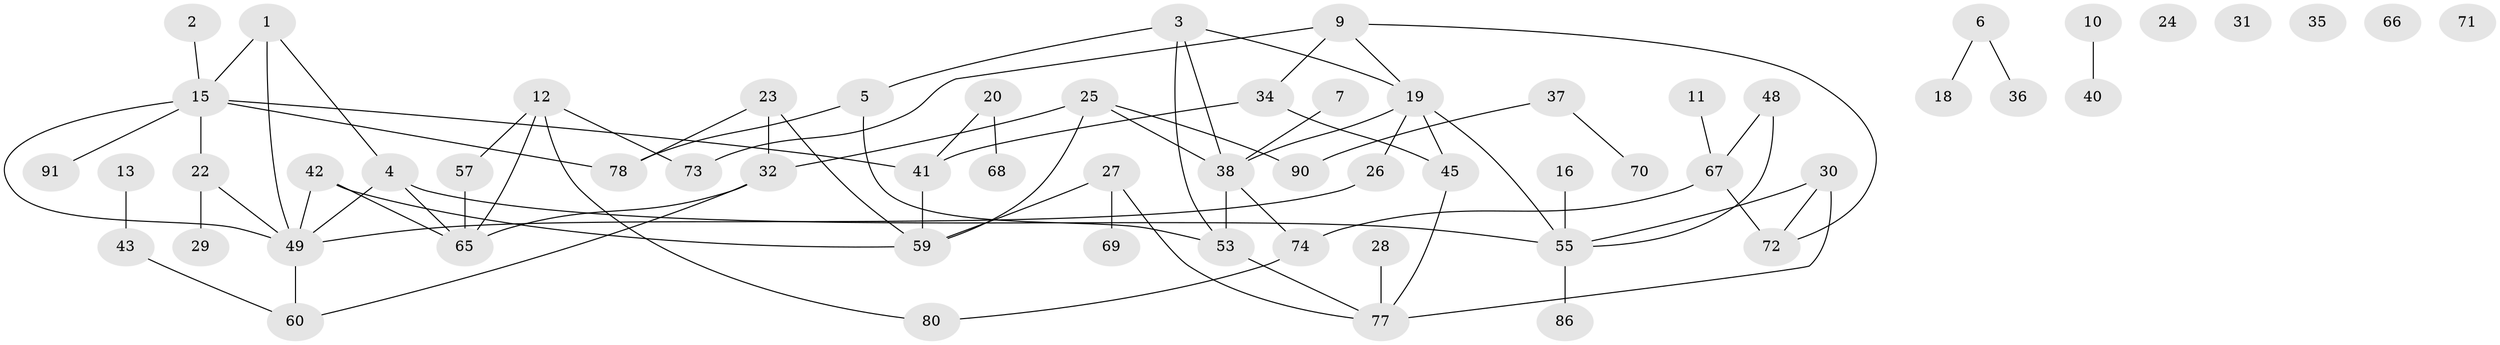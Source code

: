 // Generated by graph-tools (version 1.1) at 2025/23/03/03/25 07:23:29]
// undirected, 61 vertices, 79 edges
graph export_dot {
graph [start="1"]
  node [color=gray90,style=filled];
  1 [super="+21"];
  2 [super="+17"];
  3 [super="+62"];
  4 [super="+14"];
  5 [super="+8"];
  6 [super="+51"];
  7;
  9 [super="+44"];
  10 [super="+46"];
  11 [super="+63"];
  12 [super="+82"];
  13;
  15 [super="+75"];
  16;
  18;
  19 [super="+56"];
  20 [super="+33"];
  22;
  23;
  24;
  25 [super="+39"];
  26 [super="+88"];
  27 [super="+85"];
  28;
  29;
  30 [super="+50"];
  31;
  32 [super="+64"];
  34 [super="+54"];
  35;
  36 [super="+79"];
  37 [super="+52"];
  38 [super="+58"];
  40;
  41;
  42 [super="+47"];
  43 [super="+61"];
  45;
  48;
  49 [super="+92"];
  53;
  55 [super="+76"];
  57;
  59 [super="+89"];
  60;
  65 [super="+87"];
  66;
  67 [super="+84"];
  68;
  69 [super="+93"];
  70;
  71;
  72;
  73;
  74 [super="+83"];
  77 [super="+81"];
  78 [super="+94"];
  80;
  86;
  90;
  91;
  1 -- 49;
  1 -- 15;
  1 -- 4;
  2 -- 15;
  3 -- 53;
  3 -- 19;
  3 -- 5;
  3 -- 38;
  4 -- 49;
  4 -- 55;
  4 -- 65;
  5 -- 78;
  5 -- 53;
  6 -- 36;
  6 -- 18;
  7 -- 38;
  9 -- 72;
  9 -- 73;
  9 -- 34;
  9 -- 19;
  10 -- 40;
  11 -- 67;
  12 -- 57;
  12 -- 65;
  12 -- 73;
  12 -- 80;
  13 -- 43;
  15 -- 41;
  15 -- 91;
  15 -- 49;
  15 -- 22;
  15 -- 78;
  16 -- 55;
  19 -- 45;
  19 -- 55;
  19 -- 26;
  19 -- 38;
  20 -- 41;
  20 -- 68;
  22 -- 29;
  22 -- 49;
  23 -- 59;
  23 -- 78;
  23 -- 32;
  25 -- 38;
  25 -- 90;
  25 -- 32;
  25 -- 59;
  26 -- 49;
  27 -- 59;
  27 -- 77;
  27 -- 69;
  28 -- 77;
  30 -- 55;
  30 -- 72;
  30 -- 77;
  32 -- 60;
  32 -- 65;
  34 -- 45;
  34 -- 41;
  37 -- 70;
  37 -- 90;
  38 -- 53 [weight=2];
  38 -- 74;
  41 -- 59;
  42 -- 59;
  42 -- 49;
  42 -- 65;
  43 -- 60;
  45 -- 77;
  48 -- 55;
  48 -- 67;
  49 -- 60;
  53 -- 77;
  55 -- 86;
  57 -- 65;
  67 -- 74;
  67 -- 72;
  74 -- 80;
}
